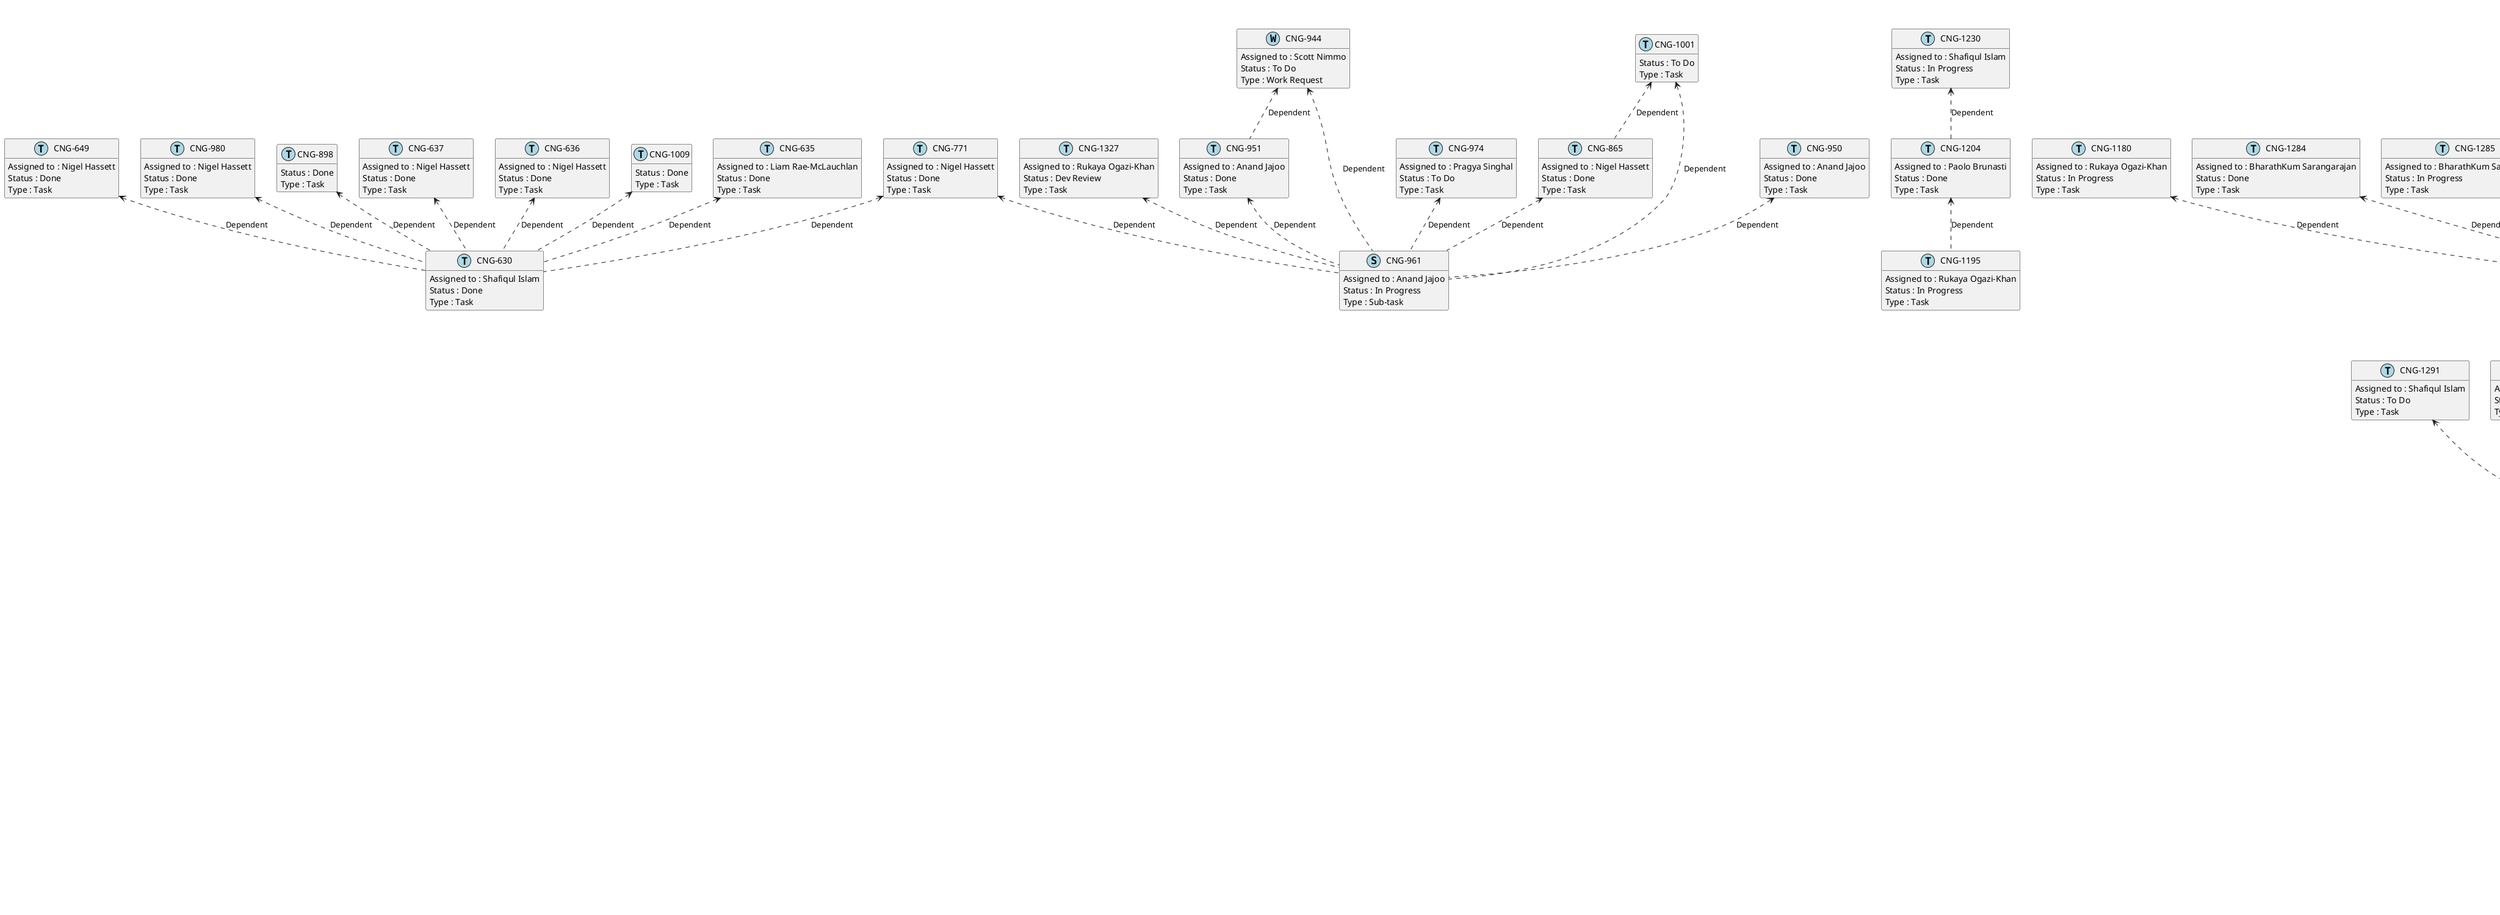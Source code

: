 @startuml
'https://plantuml.com/class-diagram

' GENERATE CLASS DIAGRAM ===========
' Generated at    : Thu Apr 18 11:50:48 CEST 2024

title Jira Tickets for Link Type Dependent
hide empty members

legend
Jira Ticket Status
----
(QA) : 2
(IN UAT) : 2
(In Review (migrated)) : 1
(Done) : 147
(To Do) : 72
(Dev Review) : 3
(In Progress) : 43
(In System Test) : 1
(Resolved (Closed)) : 2
(Design Review) : 3
----
Jira Ticket Types
----
(Task) : 220
(Work Request) : 1
(Bug) : 3
(Sub-task) : 50
(Impediment (Issue)) : 2
end legend


' Tickets =======
class "CNG-1327" << (T,lightblue) >> {
  Assigned to : Rukaya Ogazi-Khan
  Status : Dev Review
  Type : Task
}

class "CNG-1204" << (T,lightblue) >> {
  Assigned to : Paolo Brunasti
  Status : Done
  Type : Task
}

class "CNG-530" << (T,lightblue) >> {
  Assigned to : Rukaya Ogazi-Khan
  Status : To Do
  Type : Task
}

class "CNG-771" << (T,lightblue) >> {
  Assigned to : Nigel Hassett
  Status : Done
  Type : Task
}

class "CNG-1205" << (T,lightblue) >> {
  Assigned to : Sivagami S
  Status : Done
  Type : Task
}

class "CNG-1202" << (T,lightblue) >> {
  Assigned to : Sivagami S
  Status : To Do
  Type : Task
}

class "CNG-773" << (T,lightblue) >> {
  Assigned to : Merin Joseph
  Status : In Progress
  Type : Task
}

class "CNG-531" << (T,lightblue) >> {
  Assigned to : Anand Dixit
  Status : To Do
  Type : Task
}

class "CNG-533" << (T,lightblue) >> {
  Assigned to : Anand Dixit
  Status : In Progress
  Type : Task
}

class "CNG-657" << (I,orange) >> {
  Assigned to : Shafiqul Islam
  Status : Resolved (Closed)
  Type : Impediment (Issue)
}

class "CNG-535" << (T,lightblue) >> {
  Assigned to : Anand Dixit
  Status : Done
  Type : Task
}

class "CNG-898" << (T,lightblue) >> {
  Status : Done
  Type : Task
}

class "CNG-656" << (I,orange) >> {
  Assigned to : Shafiqul Islam
  Status : Resolved (Closed)
  Type : Impediment (Issue)
}

class "CNG-670" << (S,lightblue) >> {
  Assigned to : Merin Joseph
  Status : To Do
  Type : Sub-task
}

class "CNG-548" << (T,lightblue) >> {
  Assigned to : Sushant Khandelwal
  Status : In Progress
  Type : Task
}

class "CNG-1217" << (T,lightblue) >> {
  Assigned to : Rukaya Ogazi-Khan
  Status : To Do
  Type : Task
}

class "CNG-1218" << (T,lightblue) >> {
  Assigned to : Nigel Hassett
  Status : To Do
  Type : Task
}

class "CNG-785" << (T,lightblue) >> {
  Assigned to : BharathKum Sarangarajan
  Status : In Progress
  Type : Task
}

class "CNG-542" << (T,lightblue) >> {
  Assigned to : Abinaya Arumugasamy
  Status : Done
  Type : Task
}

class "CNG-786" << (T,lightblue) >> {
  Status : To Do
  Type : Task
}

class "CNG-789" << (T,lightblue) >> {
  Status : Done
  Type : Task
}

class "CNG-547" << (T,lightblue) >> {
  Assigned to : Abinaya Arumugasamy
  Status : Done
  Type : Task
}

class "CNG-667" << (S,lightblue) >> {
  Status : In Progress
  Type : Sub-task
}

class "CNG-637" << (T,lightblue) >> {
  Assigned to : Nigel Hassett
  Status : Done
  Type : Task
}

class "CNG-636" << (T,lightblue) >> {
  Assigned to : Nigel Hassett
  Status : Done
  Type : Task
}

class "CNG-757" << (S,lightblue) >> {
  Status : Done
  Type : Sub-task
}

class "CNG-1309" << (T,lightblue) >> {
  Assigned to : Shafiqul Islam
  Status : To Do
  Type : Task
}

class "CNG-638" << (T,lightblue) >> {
  Assigned to : Sushant Khandelwal
  Status : Done
  Type : Task
}

class "CNG-1307" << (T,lightblue) >> {
  Assigned to : Shafiqul Islam
  Status : Done
  Type : Task
}

class "CNG-1308" << (T,lightblue) >> {
  Assigned to : Shafiqul Islam
  Status : To Do
  Type : Task
}

class "CNG-1306" << (T,lightblue) >> {
  Assigned to : BharathKum Sarangarajan
  Status : Done
  Type : Task
}

class "CNG-750" << (S,lightblue) >> {
  Status : Done
  Type : Sub-task
}

class "CNG-1303" << (T,lightblue) >> {
  Assigned to : Rukaya Ogazi-Khan
  Status : To Do
  Type : Task
}

class "CNG-870" << (T,lightblue) >> {
  Assigned to : Rukaya Ogazi-Khan
  Status : To Do
  Type : Task
}

class "CNG-752" << (S,lightblue) >> {
  Status : Done
  Type : Sub-task
}

class "CNG-873" << (T,lightblue) >> {
  Assigned to : Paolo Brunasti
  Status : In Progress
  Type : Task
}

class "CNG-630" << (T,lightblue) >> {
  Assigned to : Shafiqul Islam
  Status : Done
  Type : Task
}

class "CNG-1302" << (T,lightblue) >> {
  Assigned to : BharathKum Sarangarajan
  Status : Done
  Type : Task
}

class "CNG-875" << (T,lightblue) >> {
  Assigned to : BharathKum Sarangarajan
  Status : Done
  Type : Task
}

class "CNG-754" << (S,lightblue) >> {
  Assigned to : Amreen Fathima
  Status : Done
  Type : Sub-task
}

class "CNG-874" << (T,lightblue) >> {
  Assigned to : Abdul Kader Nabil
  Status : In Progress
  Type : Task
}

class "CNG-998" << (T,lightblue) >> {
  Status : Done
  Type : Task
}

class "CNG-756" << (S,lightblue) >> {
  Assigned to : Sushant Khandelwal
  Status : Done
  Type : Sub-task
}

class "CNG-635" << (T,lightblue) >> {
  Assigned to : Liam Rae-McLauchlan
  Status : Done
  Type : Task
}

class "CNG-634" << (T,lightblue) >> {
  Assigned to : Nigel Hassett
  Status : Done
  Type : Task
}

class "CNG-527" << (T,lightblue) >> {
  Assigned to : Sushant Khandelwal
  Status : Done
  Type : Task
}

class "CNG-528" << (T,lightblue) >> {
  Assigned to : Sushant Khandelwal
  Status : Done
  Type : Task
}

class "CNG-649" << (T,lightblue) >> {
  Assigned to : Nigel Hassett
  Status : Done
  Type : Task
}

class "CNG-761" << (T,lightblue) >> {
  Status : Done
  Type : Task
}

class "CNG-760" << (T,lightblue) >> {
  Assigned to : Shafiqul Islam
  Status : In Progress
  Type : Task
}

class "CNG-884" << (T,lightblue) >> {
  Assigned to : Jayanth Vignesh
  Status : Done
  Type : Task
}

class "CNG-1310" << (T,lightblue) >> {
  Assigned to : Shafiqul Islam
  Status : To Do
  Type : Task
}

class "CNG-1311" << (T,lightblue) >> {
  Status : To Do
  Type : Task
}

class "CNG-643" << (T,lightblue) >> {
  Assigned to : Amreen Fathima
  Status : Done
  Type : Task
}

class "CNG-645" << (T,lightblue) >> {
  Assigned to : Jayanth Vignesh
  Status : In Progress
  Type : Task
}

class "CNG-581" << (S,lightblue) >> {
  Assigned to : Abdul Kader Nabil
  Status : Done
  Type : Sub-task
}

class "CNG-580" << (S,lightblue) >> {
  Assigned to : Nigel Hassett
  Status : Done
  Type : Sub-task
}

class "CNG-583" << (S,lightblue) >> {
  Assigned to : Merin Joseph
  Status : Done
  Type : Sub-task
}

class "CNG-1095" << (T,lightblue) >> {
  Assigned to : BharathKum Sarangarajan
  Status : Done
  Type : Task
}

class "CNG-590" << (S,lightblue) >> {
  Assigned to : Shafiqul Islam
  Status : To Do
  Type : Sub-task
}

class "CNG-1096" << (T,lightblue) >> {
  Assigned to : BharathKum Sarangarajan
  Status : Done
  Type : Task
}

class "CNG-592" << (S,lightblue) >> {
  Assigned to : Anand Dixit
  Status : To Do
  Type : Sub-task
}

class "CNG-1094" << (T,lightblue) >> {
  Assigned to : BharathKum Sarangarajan
  Status : Done
  Type : Task
}

class "CNG-909" << (T,lightblue) >> {
  Assigned to : BharathKum Sarangarajan
  Status : Done
  Type : Task
}

class "CNG-908" << (T,lightblue) >> {
  Assigned to : BharathKum Sarangarajan
  Status : In Progress
  Type : Task
}

class "CNG-903" << (T,lightblue) >> {
  Status : Done
  Type : Task
}

class "CNG-902" << (T,lightblue) >> {
  Assigned to : Rukaya Ogazi-Khan
  Status : To Do
  Type : Task
}

class "CNG-904" << (B,red) >> {
  Assigned to : Sulafa Malik
  Status : IN UAT
  Type : Bug
}

class "CNG-585" << (S,lightblue) >> {
  Assigned to : Anand Dixit
  Status : Done
  Type : Sub-task
}

class "CNG-584" << (S,lightblue) >> {
  Assigned to : Merin Joseph
  Status : Done
  Type : Sub-task
}

class "CNG-586" << (S,lightblue) >> {
  Assigned to : Anand Dixit
  Status : Done
  Type : Sub-task
}

class "CNG-589" << (S,lightblue) >> {
  Assigned to : Shafiqul Islam
  Status : In Progress
  Type : Sub-task
}

class "CNG-1099" << (T,lightblue) >> {
  Assigned to : BharathKum Sarangarajan
  Status : Done
  Type : Task
}

class "CNG-1185" << (T,lightblue) >> {
  Assigned to : Rukaya Ogazi-Khan
  Status : To Do
  Type : Task
}

class "CNG-1186" << (T,lightblue) >> {
  Assigned to : Shafiqul Islam
  Status : In Progress
  Type : Task
}

class "CNG-1184" << (T,lightblue) >> {
  Assigned to : Rukaya Ogazi-Khan
  Status : In Progress
  Type : Task
}

class "CNG-561" << (T,lightblue) >> {
  Assigned to : Abinaya Arumugasamy
  Status : Done
  Type : Task
}

class "CNG-560" << (S,lightblue) >> {
  Status : To Do
  Type : Sub-task
}

class "CNG-1180" << (T,lightblue) >> {
  Assigned to : Rukaya Ogazi-Khan
  Status : In Progress
  Type : Task
}

class "CNG-559" << (S,lightblue) >> {
  Assigned to : Sulafa Malik
  Status : To Do
  Type : Sub-task
}

class "CNG-673" << (S,lightblue) >> {
  Status : Done
  Type : Sub-task
}

class "CNG-794" << (T,lightblue) >> {
  Assigned to : Sushant Khandelwal
  Status : Done
  Type : Task
}

class "CNG-674" << (S,lightblue) >> {
  Assigned to : Amreen Fathima
  Status : Done
  Type : Sub-task
}

class "CNG-556" << (S,lightblue) >> {
  Assigned to : Shafiqul Islam
  Status : Dev Review
  Type : Sub-task
}

class "CNG-558" << (S,lightblue) >> {
  Status : To Do
  Type : Sub-task
}

class "CNG-1188" << (T,lightblue) >> {
  Assigned to : Rukaya Ogazi-Khan
  Status : Done
  Type : Task
}

class "CNG-557" << (S,lightblue) >> {
  Assigned to : Shafiqul Islam
  Status : In Progress
  Type : Sub-task
}

class "CNG-1194" << (T,lightblue) >> {
  Assigned to : Sulafa Malik
  Status : Done
  Type : Task
}

class "CNG-1195" << (T,lightblue) >> {
  Assigned to : Rukaya Ogazi-Khan
  Status : In Progress
  Type : Task
}

class "CNG-1198" << (T,lightblue) >> {
  Assigned to : Rukaya Ogazi-Khan
  Status : In Progress
  Type : Task
}

class "CNG-689" << (S,lightblue) >> {
  Status : QA
  Type : Sub-task
}

class "CNG-1284" << (T,lightblue) >> {
  Assigned to : BharathKum Sarangarajan
  Status : Done
  Type : Task
}

class "CNG-1163" << (T,lightblue) >> {
  Assigned to : Shafiqul Islam
  Status : To Do
  Type : Task
}

class "CNG-1285" << (T,lightblue) >> {
  Assigned to : BharathKum Sarangarajan
  Status : In Progress
  Type : Task
}

class "CNG-1282" << (T,lightblue) >> {
  Assigned to : Deepak Ingwale
  Status : Done
  Type : Task
}

class "CNG-1280" << (T,lightblue) >> {
  Assigned to : Rukaya Ogazi-Khan
  Status : To Do
  Type : Task
}

class "CNG-815" << (S,lightblue) >> {
  Status : To Do
  Type : Sub-task
}

class "CNG-814" << (S,lightblue) >> {
  Status : In Progress
  Type : Sub-task
}

class "CNG-817" << (T,lightblue) >> {
  Status : Done
  Type : Task
}

class "CNG-816" << (T,lightblue) >> {
  Status : Done
  Type : Task
}

class "CNG-819" << (T,lightblue) >> {
  Status : Done
  Type : Task
}

class "CNG-939" << (S,lightblue) >> {
  Status : Done
  Type : Sub-task
}

class "CNG-818" << (T,lightblue) >> {
  Assigned to : BharathKum Sarangarajan
  Status : Done
  Type : Task
}

class "CNG-930" << (T,lightblue) >> {
  Status : Done
  Type : Task
}

class "CNG-1288" << (T,lightblue) >> {
  Assigned to : Rukaya Ogazi-Khan
  Status : In Progress
  Type : Task
}

class "CNG-932" << (T,lightblue) >> {
  Status : To Do
  Type : Task
}

class "CNG-1286" << (T,lightblue) >> {
  Assigned to : Dileep
  Status : To Do
  Type : Task
}

class "CNG-1044" << (S,lightblue) >> {
  Assigned to : Sushant Khandelwal
  Status : In Progress
  Type : Sub-task
}

class "CNG-1165" << (T,lightblue) >> {
  Assigned to : Hamida Rehman
  Status : Done
  Type : Task
}

class "CNG-931" << (T,lightblue) >> {
  Status : Done
  Type : Task
}

class "CNG-1166" << (T,lightblue) >> {
  Assigned to : Hamida Rehman
  Status : Done
  Type : Task
}

class "CNG-1296" << (T,lightblue) >> {
  Assigned to : Deepak Ingwale
  Status : Done
  Type : Task
}

class "CNG-1293" << (T,lightblue) >> {
  Assigned to : Shafiqul Islam
  Status : To Do
  Type : Task
}

class "CNG-1294" << (T,lightblue) >> {
  Assigned to : Sivagami S
  Status : Done
  Type : Task
}

class "CNG-1173" << (S,lightblue) >> {
  Status : To Do
  Type : Sub-task
}

class "CNG-1291" << (T,lightblue) >> {
  Assigned to : Shafiqul Islam
  Status : To Do
  Type : Task
}

class "CNG-1292" << (T,lightblue) >> {
  Assigned to : Shafiqul Islam
  Status : To Do
  Type : Task
}

class "CNG-1290" << (T,lightblue) >> {
  Assigned to : Shafiqul Islam
  Status : To Do
  Type : Task
}

class "CNG-703" << (S,lightblue) >> {
  Assigned to : Shafiqul Islam
  Status : Done
  Type : Sub-task
}

class "CNG-824" << (T,lightblue) >> {
  Status : In Progress
  Type : Task
}

class "CNG-944" << (W,lightblue) >> {
  Assigned to : Scott Nimmo
  Status : To Do
  Type : Work Request
}

class "CNG-702" << (S,lightblue) >> {
  Assigned to : Shafiqul Islam
  Status : Done
  Type : Sub-task
}

class "CNG-823" << (T,lightblue) >> {
  Assigned to : Dhanish Kumar
  Status : Done
  Type : Task
}

class "CNG-947" << (T,lightblue) >> {
  Assigned to : BharathKum Sarangarajan
  Status : Done
  Type : Task
}

class "CNG-705" << (S,lightblue) >> {
  Assigned to : Shafiqul Islam
  Status : Done
  Type : Sub-task
}

class "CNG-826" << (T,lightblue) >> {
  Assigned to : Merin Joseph
  Status : To Do
  Type : Task
}

class "CNG-704" << (S,lightblue) >> {
  Assigned to : Shafiqul Islam
  Status : Done
  Type : Sub-task
}

class "CNG-825" << (T,lightblue) >> {
  Status : To Do
  Type : Task
}

class "CNG-949" << (T,lightblue) >> {
  Status : To Do
  Type : Task
}

class "CNG-948" << (T,lightblue) >> {
  Assigned to : Sushant Khandelwal
  Status : Done
  Type : Task
}

class "CNG-820" << (T,lightblue) >> {
  Status : Done
  Type : Task
}

class "CNG-1179" << (T,lightblue) >> {
  Assigned to : Rukaya Ogazi-Khan
  Status : To Do
  Type : Task
}

class "CNG-940" << (S,lightblue) >> {
  Status : To Do
  Type : Sub-task
}

class "CNG-943" << (T,lightblue) >> {
  Status : Done
  Type : Task
}

class "CNG-701" << (S,lightblue) >> {
  Assigned to : Shafiqul Islam
  Status : Done
  Type : Sub-task
}

class "CNG-1297" << (T,lightblue) >> {
  Assigned to : BharathKum Sarangarajan
  Status : Done
  Type : Task
}

class "CNG-822" << (T,lightblue) >> {
  Assigned to : Sankaranarayanan Kopparasukavi
  Status : Done
  Type : Task
}

class "CNG-821" << (T,lightblue) >> {
  Status : Done
  Type : Task
}

class "CNG-1262" << (T,lightblue) >> {
  Assigned to : Dileep
  Status : Done
  Type : Task
}

class "CNG-1263" << (T,lightblue) >> {
  Assigned to : Dileep
  Status : Done
  Type : Task
}

class "CNG-1260" << (T,lightblue) >> {
  Assigned to : Rukaya Ogazi-Khan
  Status : In Progress
  Type : Task
}

class "CNG-1261" << (T,lightblue) >> {
  Assigned to : Shafiqul Islam
  Status : Done
  Type : Task
}

class "CNG-919" << (T,lightblue) >> {
  Status : Done
  Type : Task
}

class "CNG-914" << (T,lightblue) >> {
  Status : Done
  Type : Task
}

class "CNG-913" << (T,lightblue) >> {
  Assigned to : Dheeraj Kumar
  Status : Done
  Type : Task
}

class "CNG-916" << (B,red) >> {
  Assigned to : Stephy Aniyan
  Status : In System Test
  Type : Bug
}

class "CNG-918" << (T,lightblue) >> {
  Status : Done
  Type : Task
}

class "CNG-596" << (S,lightblue) >> {
  Assigned to : Anand Dixit
  Status : In Progress
  Type : Sub-task
}

class "CNG-1268" << (T,lightblue) >> {
  Assigned to : BharathKum Sarangarajan
  Status : To Do
  Type : Task
}

class "CNG-1147" << (T,lightblue) >> {
  Assigned to : BharathKum Sarangarajan
  Status : Done
  Type : Task
}

class "CNG-1269" << (T,lightblue) >> {
  Assigned to : BharathKum Sarangarajan
  Status : Done
  Type : Task
}

class "CNG-597" << (T,lightblue) >> {
  Assigned to : Anand Jajoo
  Status : Done
  Type : Task
}

class "CNG-1266" << (T,lightblue) >> {
  Status : To Do
  Type : Task
}

class "CNG-1267" << (T,lightblue) >> {
  Status : To Do
  Type : Task
}

class "CNG-599" << (T,lightblue) >> {
  Assigned to : Abinaya Arumugasamy
  Status : Done
  Type : Task
}

class "CNG-910" << (T,lightblue) >> {
  Assigned to : Abinaya Arumugasamy
  Status : Done
  Type : Task
}

class "CNG-1264" << (T,lightblue) >> {
  Assigned to : BharathKum Sarangarajan
  Status : To Do
  Type : Task
}

class "CNG-1265" << (T,lightblue) >> {
  Status : To Do
  Type : Task
}

class "CNG-1144" << (T,lightblue) >> {
  Assigned to : Hamida Rehman
  Status : Done
  Type : Task
}

class "CNG-1152" << (T,lightblue) >> {
  Assigned to : Deepak Ingwale
  Status : Done
  Type : Task
}

class "CNG-1271" << (T,lightblue) >> {
  Assigned to : BharathKum Sarangarajan
  Status : To Do
  Type : Task
}

class "CNG-1150" << (T,lightblue) >> {
  Assigned to : Deepak Ingwale
  Status : Done
  Type : Task
}

class "CNG-1272" << (T,lightblue) >> {
  Assigned to : BharathKum Sarangarajan
  Status : In Progress
  Type : Task
}

class "CNG-1030" << (S,lightblue) >> {
  Assigned to : Pratik Desai
  Status : In Review (migrated)
  Type : Sub-task
}

class "CNG-1270" << (T,lightblue) >> {
  Assigned to : Shafiqul Islam
  Status : Done
  Type : Task
}

class "CNG-809" << (S,lightblue) >> {
  Status : Done
  Type : Sub-task
}

class "CNG-923" << (T,lightblue) >> {
  Assigned to : Deepak Ingwale
  Status : Done
  Type : Task
}

class "CNG-922" << (T,lightblue) >> {
  Status : Done
  Type : Task
}

class "CNG-924" << (T,lightblue) >> {
  Status : To Do
  Type : Task
}

class "CNG-806" << (T,lightblue) >> {
  Assigned to : Abinaya Arumugasamy
  Status : Done
  Type : Task
}

class "CNG-927" << (T,lightblue) >> {
  Assigned to : Deepak Ingwale
  Status : Done
  Type : Task
}

class "CNG-926" << (T,lightblue) >> {
  Status : Done
  Type : Task
}

class "CNG-805" << (T,lightblue) >> {
  Status : To Do
  Type : Task
}

class "CNG-929" << (T,lightblue) >> {
  Status : Done
  Type : Task
}

class "CNG-928" << (T,lightblue) >> {
  Status : To Do
  Type : Task
}

class "CNG-807" << (T,lightblue) >> {
  Assigned to : Amreen Fathima
  Status : In Progress
  Type : Task
}

class "CNG-1277" << (T,lightblue) >> {
  Assigned to : Deepak Ingwale
  Status : To Do
  Type : Task
}

class "CNG-1278" << (T,lightblue) >> {
  Assigned to : Deepak Ingwale
  Status : To Do
  Type : Task
}

class "CNG-920" << (T,lightblue) >> {
  Status : Done
  Type : Task
}

class "CNG-1276" << (T,lightblue) >> {
  Assigned to : Deepak Ingwale
  Status : Done
  Type : Task
}

class "CNG-1155" << (T,lightblue) >> {
  Assigned to : Rukaya Ogazi-Khan
  Status : In Progress
  Type : Task
}

class "CNG-1362" << (T,lightblue) >> {
  Status : To Do
  Type : Task
}

class "CNG-1120" << (T,lightblue) >> {
  Assigned to : BharathKum Sarangarajan
  Status : Done
  Type : Task
}

class "CNG-737" << (T,lightblue) >> {
  Status : To Do
  Type : Task
}

class "CNG-1008" << (T,lightblue) >> {
  Status : To Do
  Type : Task
}

class "CNG-1009" << (T,lightblue) >> {
  Status : Done
  Type : Task
}

class "CNG-1369" << (T,lightblue) >> {
  Assigned to : Deepak Ingwale
  Status : In Progress
  Type : Task
}

class "CNG-1249" << (T,lightblue) >> {
  Assigned to : Dileep
  Status : Done
  Type : Task
}

class "CNG-1128" << (T,lightblue) >> {
  Assigned to : BharathKum Sarangarajan
  Status : Done
  Type : Task
}

class "CNG-972" << (T,lightblue) >> {
  Assigned to : Anand Jajoo
  Status : Done
  Type : Task
}

class "CNG-730" << (S,lightblue) >> {
  Assigned to : Sulafa Malik
  Status : To Do
  Type : Sub-task
}

class "CNG-1246" << (T,lightblue) >> {
  Assigned to : Rukaya Ogazi-Khan
  Status : To Do
  Type : Task
}

class "CNG-1367" << (T,lightblue) >> {
  Assigned to : Rukaya Ogazi-Khan
  Status : To Do
  Type : Task
}

class "CNG-971" << (T,lightblue) >> {
  Assigned to : Rosy Mary
  Status : Done
  Type : Task
}

class "CNG-1247" << (T,lightblue) >> {
  Assigned to : BharathKum Sarangarajan
  Status : Done
  Type : Task
}

class "CNG-1368" << (T,lightblue) >> {
  Assigned to : Surya Prakash Bhallamudi
  Status : To Do
  Type : Task
}

class "CNG-732" << (S,lightblue) >> {
  Assigned to : Anand Dixit
  Status : In Progress
  Type : Sub-task
}

class "CNG-974" << (T,lightblue) >> {
  Assigned to : Pragya Singhal
  Status : To Do
  Type : Task
}

class "CNG-1123" << (T,lightblue) >> {
  Assigned to : Deepak Ingwale
  Status : Done
  Type : Task
}

class "CNG-1244" << (T,lightblue) >> {
  Assigned to : Rukaya Ogazi-Khan
  Status : To Do
  Type : Task
}

class "CNG-973" << (T,lightblue) >> {
  Assigned to : Jon Funnell
  Status : Done
  Type : Task
}

class "CNG-731" << (S,lightblue) >> {
  Status : To Do
  Type : Sub-task
}

class "CNG-1245" << (T,lightblue) >> {
  Assigned to : Dileep
  Status : Done
  Type : Task
}

class "CNG-1366" << (T,lightblue) >> {
  Assigned to : Deepak Ingwale
  Status : In Progress
  Type : Task
}

class "CNG-733" << (T,lightblue) >> {
  Assigned to : Shafiqul Islam
  Status : In Progress
  Type : Task
}

class "CNG-1243" << (T,lightblue) >> {
  Assigned to : Shafiqul Islam
  Status : Done
  Type : Task
}

class "CNG-1001" << (T,lightblue) >> {
  Status : To Do
  Type : Task
}

class "CNG-1122" << (T,lightblue) >> {
  Assigned to : BharathKum Sarangarajan
  Status : Done
  Type : Task
}

class "CNG-1251" << (T,lightblue) >> {
  Assigned to : Rukaya Ogazi-Khan
  Status : To Do
  Type : Task
}

class "CNG-1372" << (T,lightblue) >> {
  Assigned to : Narayana Golla
  Status : In Progress
  Type : Task
}

class "CNG-1370" << (T,lightblue) >> {
  Assigned to : Deepak Ingwale
  Status : Design Review
  Type : Task
}

class "CNG-1250" << (T,lightblue) >> {
  Assigned to : Rukaya Ogazi-Khan
  Status : To Do
  Type : Task
}

class "CNG-1371" << (T,lightblue) >> {
  Assigned to : Deepak Ingwale
  Status : To Do
  Type : Task
}

class "CNG-868" << (T,lightblue) >> {
  Assigned to : Shafiqul Islam
  Status : Done
  Type : Task
}

class "CNG-749" << (S,lightblue) >> {
  Status : Done
  Type : Sub-task
}

class "CNG-869" << (T,lightblue) >> {
  Assigned to : BharathKum Sarangarajan
  Status : Done
  Type : Task
}

class "CNG-508" << (T,lightblue) >> {
  Assigned to : Rukaya Ogazi-Khan
  Status : To Do
  Type : Task
}

class "CNG-1259" << (T,lightblue) >> {
  Assigned to : Dileep
  Status : Done
  Type : Task
}

class "CNG-980" << (T,lightblue) >> {
  Assigned to : Nigel Hassett
  Status : Done
  Type : Task
}

class "CNG-1018" << (T,lightblue) >> {
  Status : Done
  Type : Task
}

class "CNG-1257" << (T,lightblue) >> {
  Assigned to : Dileep
  Status : Done
  Type : Task
}

class "CNG-620" << (T,lightblue) >> {
  Assigned to : Sushant Khandelwal
  Status : Design Review
  Type : Task
}

class "CNG-1258" << (T,lightblue) >> {
  Assigned to : Dileep
  Status : Done
  Type : Task
}

class "CNG-1255" << (T,lightblue) >> {
  Assigned to : Rukaya Ogazi-Khan
  Status : Done
  Type : Task
}

class "CNG-742" << (T,lightblue) >> {
  Status : To Do
  Type : Task
}

class "CNG-1256" << (T,lightblue) >> {
  Assigned to : Rukaya Ogazi-Khan
  Status : In Progress
  Type : Task
}

class "CNG-1014" << (T,lightblue) >> {
  Assigned to : BharathKum Sarangarajan
  Status : Done
  Type : Task
}

class "CNG-1377" << (T,lightblue) >> {
  Status : To Do
  Type : Task
}

class "CNG-1253" << (T,lightblue) >> {
  Status : In Progress
  Type : Task
}

class "CNG-624" << (T,lightblue) >> {
  Assigned to : Anand Dixit
  Status : To Do
  Type : Task
}

class "CNG-1374" << (T,lightblue) >> {
  Assigned to : Rukaya Ogazi-Khan
  Status : To Do
  Type : Task
}

class "CNG-1254" << (T,lightblue) >> {
  Assigned to : Dileep
  Status : In Progress
  Type : Task
}

class "CNG-865" << (T,lightblue) >> {
  Assigned to : Nigel Hassett
  Status : Done
  Type : Task
}

class "CNG-956" << (T,lightblue) >> {
  Status : Done
  Type : Task
}

class "CNG-955" << (T,lightblue) >> {
  Status : Done
  Type : Task
}

class "CNG-716" << (T,lightblue) >> {
  Assigned to : Shafiqul Islam
  Status : Done
  Type : Task
}

class "CNG-958" << (T,lightblue) >> {
  Status : Done
  Type : Task
}

class "CNG-837" << (T,lightblue) >> {
  Assigned to : Sushant Khandelwal
  Status : Done
  Type : Task
}

class "CNG-957" << (T,lightblue) >> {
  Status : Done
  Type : Task
}

class "CNG-717" << (S,lightblue) >> {
  Assigned to : Shafiqul Islam
  Status : Done
  Type : Sub-task
}

class "CNG-959" << (T,lightblue) >> {
  Status : Done
  Type : Task
}

class "CNG-1107" << (T,lightblue) >> {
  Assigned to : Paolo Brunasti
  Status : Design Review
  Type : Task
}

class "CNG-1105" << (T,lightblue) >> {
  Assigned to : BharathKum Sarangarajan
  Status : Done
  Type : Task
}

class "CNG-1106" << (T,lightblue) >> {
  Assigned to : BharathKum Sarangarajan
  Status : Done
  Type : Task
}

class "CNG-950" << (T,lightblue) >> {
  Assigned to : Anand Jajoo
  Status : Done
  Type : Task
}

class "CNG-1224" << (T,lightblue) >> {
  Status : To Do
  Type : Task
}

class "CNG-1103" << (T,lightblue) >> {
  Assigned to : BharathKum Sarangarajan
  Status : Done
  Type : Task
}

class "CNG-1104" << (T,lightblue) >> {
  Assigned to : BharathKum Sarangarajan
  Status : Done
  Type : Task
}

class "CNG-952" << (T,lightblue) >> {
  Status : To Do
  Type : Task
}

class "CNG-951" << (T,lightblue) >> {
  Assigned to : Anand Jajoo
  Status : Done
  Type : Task
}

class "CNG-1102" << (T,lightblue) >> {
  Assigned to : BharathKum Sarangarajan
  Status : Done
  Type : Task
}

class "CNG-1221" << (T,lightblue) >> {
  Assigned to : Deepak Ingwale
  Status : Done
  Type : Task
}

class "CNG-1100" << (T,lightblue) >> {
  Assigned to : BharathKum Sarangarajan
  Status : Done
  Type : Task
}

class "CNG-1230" << (T,lightblue) >> {
  Assigned to : Shafiqul Islam
  Status : In Progress
  Type : Task
}

class "CNG-967" << (T,lightblue) >> {
  Status : Done
  Type : Task
}

class "CNG-725" << (S,lightblue) >> {
  Assigned to : Merin Joseph
  Status : In Progress
  Type : Sub-task
}

class "CNG-604" << (T,lightblue) >> {
  Assigned to : Anand Dixit
  Status : Dev Review
  Type : Task
}

class "CNG-724" << (S,lightblue) >> {
  Status : In Progress
  Type : Sub-task
}

class "CNG-727" << (S,lightblue) >> {
  Status : In Progress
  Type : Sub-task
}

class "CNG-606" << (B,red) >> {
  Assigned to : Sulafa Malik
  Status : IN UAT
  Type : Bug
}

class "CNG-726" << (S,lightblue) >> {
  Assigned to : Abinaya Arumugasamy
  Status : To Do
  Type : Sub-task
}

class "CNG-968" << (T,lightblue) >> {
  Status : Done
  Type : Task
}

class "CNG-729" << (S,lightblue) >> {
  Status : QA
  Type : Sub-task
}

class "CNG-728" << (S,lightblue) >> {
  Status : To Do
  Type : Sub-task
}

class "CNG-1237" << (T,lightblue) >> {
  Assigned to : Rukaya Ogazi-Khan
  Status : In Progress
  Type : Task
}

class "CNG-1117" << (T,lightblue) >> {
  Assigned to : Rukaya Ogazi-Khan
  Status : Done
  Type : Task
}

class "CNG-961" << (S,lightblue) >> {
  Assigned to : Anand Jajoo
  Status : In Progress
  Type : Sub-task
}

class "CNG-960" << (T,lightblue) >> {
  Status : Done
  Type : Task
}

class "CNG-600" << (T,lightblue) >> {
  Assigned to : Sushant Khandelwal
  Status : Done
  Type : Task
}

class "CNG-1233" << (T,lightblue) >> {
  Assigned to : Shafiqul Islam
  Status : In Progress
  Type : Task
}

class "CNG-842" << (T,lightblue) >> {
  Assigned to : Dheeraj Kumar
  Status : Done
  Type : Task
}

class "CNG-1234" << (T,lightblue) >> {
  Assigned to : Nigel Hassett
  Status : To Do
  Type : Task
}

class "CNG-723" << (T,lightblue) >> {
  Status : To Do
  Type : Task
}

class "CNG-965" << (T,lightblue) >> {
  Status : Done
  Type : Task
}

class "CNG-1231" << (T,lightblue) >> {
  Assigned to : BharathKum Sarangarajan
  Status : In Progress
  Type : Task
}

class "CNG-1232" << (T,lightblue) >> {
  Assigned to : Deepak Ingwale
  Status : Done
  Type : Task
}



' Links =======
"CNG-1204" <.. "CNG-1195" : Dependent
"CNG-530" <.. "CNG-1237" : Dependent
"CNG-771" <.. "CNG-630" : Dependent
"CNG-771" <.. "CNG-961" : Dependent
"CNG-1202" <.. "CNG-1188" : Dependent
"CNG-773" <.. "CNG-717" : Dependent
"CNG-773" <.. "CNG-716" : Dependent
"CNG-533" <.. "CNG-732" : Dependent
"CNG-535" <.. "CNG-542" : Dependent
"CNG-535" <.. "CNG-806" : Dependent
"CNG-535" <.. "CNG-556" : Dependent
"CNG-1217" <.. "CNG-1179" : Dependent
"CNG-1217" <.. "CNG-733" : Dependent
"CNG-1218" <.. "CNG-733" : Dependent
"CNG-785" <.. "CNG-814" : Dependent
"CNG-542" <.. "CNG-556" : Dependent
"CNG-786" <.. "CNG-815" : Dependent
"CNG-789" <.. "CNG-583" : Dependent
"CNG-750" <.. "CNG-556" : Dependent
"CNG-998" <.. "CNG-556" : Dependent
"CNG-756" <.. "CNG-548" : Dependent
"CNG-527" <.. "CNG-673" : Dependent
"CNG-527" <.. "CNG-533" : Dependent
"CNG-528" <.. "CNG-674" : Dependent
"CNG-528" <.. "CNG-533" : Dependent
"CNG-761" <.. "CNG-548" : Dependent
"CNG-761" <.. "CNG-547" : Dependent
"CNG-760" <.. "CNG-1008" : Dependent
"CNG-581" <.. "CNG-596" : Dependent
"CNG-580" <.. "CNG-600" : Dependent
"CNG-584" <.. "CNG-884" : Dependent
"CNG-561" <.. "CNG-558" : Dependent
"CNG-559" <.. "CNG-560" : Dependent
"CNG-794" <.. "CNG-583" : Dependent
"CNG-556" <.. "CNG-557" : Dependent
"CNG-557" <.. "CNG-558" : Dependent
"CNG-939" <.. "CNG-586" : Dependent
"CNG-930" <.. "CNG-583" : Dependent
"CNG-932" <.. "CNG-809" : Dependent
"CNG-703" <.. "CNG-558" : Dependent
"CNG-703" <.. "CNG-585" : Dependent
"CNG-944" <.. "CNG-961" : Dependent
"CNG-944" <.. "CNG-951" : Dependent
"CNG-702" <.. "CNG-558" : Dependent
"CNG-702" <.. "CNG-585" : Dependent
"CNG-947" <.. "CNG-556" : Dependent
"CNG-947" <.. "CNG-948" : Dependent
"CNG-705" <.. "CNG-558" : Dependent
"CNG-705" <.. "CNG-585" : Dependent
"CNG-704" <.. "CNG-558" : Dependent
"CNG-704" <.. "CNG-585" : Dependent
"CNG-949" <.. "CNG-558" : Dependent
"CNG-948" <.. "CNG-949" : Dependent
"CNG-940" <.. "CNG-592" : Dependent
"CNG-943" <.. "CNG-583" : Dependent
"CNG-943" <.. "CNG-967" : Dependent
"CNG-701" <.. "CNG-558" : Dependent
"CNG-701" <.. "CNG-585" : Dependent
"CNG-919" <.. "CNG-920" : Dependent
"CNG-914" <.. "CNG-556" : Dependent
"CNG-913" <.. "CNG-930" : Dependent
"CNG-913" <.. "CNG-929" : Dependent
"CNG-913" <.. "CNG-931" : Dependent
"CNG-913" <.. "CNG-932" : Dependent
"CNG-913" <.. "CNG-952" : Dependent
"CNG-916" <.. "CNG-557" : Dependent
"CNG-918" <.. "CNG-556" : Dependent
"CNG-918" <.. "CNG-919" : Dependent
"CNG-910" <.. "CNG-583" : Dependent
"CNG-923" <.. "CNG-557" : Dependent
"CNG-923" <.. "CNG-924" : Dependent
"CNG-922" <.. "CNG-556" : Dependent
"CNG-922" <.. "CNG-923" : Dependent
"CNG-924" <.. "CNG-558" : Dependent
"CNG-927" <.. "CNG-928" : Dependent
"CNG-926" <.. "CNG-556" : Dependent
"CNG-926" <.. "CNG-927" : Dependent
"CNG-929" <.. "CNG-556" : Dependent
"CNG-928" <.. "CNG-558" : Dependent
"CNG-920" <.. "CNG-558" : Dependent
"CNG-737" <.. "CNG-723" : Dependent
"CNG-972" <.. "CNG-971" : Dependent
"CNG-730" <.. "CNG-760" : Dependent
"CNG-974" <.. "CNG-961" : Dependent
"CNG-973" <.. "CNG-971" : Dependent
"CNG-731" <.. "CNG-760" : Dependent
"CNG-749" <.. "CNG-556" : Dependent
"CNG-508" <.. "CNG-726" : Dependent
"CNG-980" <.. "CNG-630" : Dependent
"CNG-742" <.. "CNG-749" : Dependent
"CNG-742" <.. "CNG-750" : Dependent
"CNG-956" <.. "CNG-584" : Dependent
"CNG-956" <.. "CNG-957" : Dependent
"CNG-955" <.. "CNG-583" : Dependent
"CNG-955" <.. "CNG-956" : Dependent
"CNG-958" <.. "CNG-959" : Dependent
"CNG-957" <.. "CNG-585" : Dependent
"CNG-959" <.. "CNG-960" : Dependent
"CNG-950" <.. "CNG-961" : Dependent
"CNG-952" <.. "CNG-724" : Dependent
"CNG-951" <.. "CNG-961" : Dependent
"CNG-967" <.. "CNG-584" : Dependent
"CNG-967" <.. "CNG-968" : Dependent
"CNG-725" <.. "CNG-727" : Dependent
"CNG-727" <.. "CNG-760" : Dependent
"CNG-968" <.. "CNG-585" : Dependent
"CNG-726" <.. "CNG-728" : Dependent
"CNG-729" <.. "CNG-760" : Dependent
"CNG-728" <.. "CNG-760" : Dependent
"CNG-965" <.. "CNG-583" : Dependent
"CNG-965" <.. "CNG-967" : Dependent
"CNG-1095" <.. "CNG-556" : Dependent
"CNG-1095" <.. "CNG-870" : Dependent
"CNG-1096" <.. "CNG-556" : Dependent
"CNG-1094" <.. "CNG-556" : Dependent
"CNG-1099" <.. "CNG-556" : Dependent
"CNG-1284" <.. "CNG-1290" : Dependent
"CNG-1285" <.. "CNG-1290" : Dependent
"CNG-1282" <.. "CNG-557" : Dependent
"CNG-1280" <.. "CNG-733" : Dependent
"CNG-1288" <.. "CNG-733" : Dependent
"CNG-1286" <.. "CNG-1254" : Dependent
"CNG-1044" <.. "CNG-557" : Dependent
"CNG-1296" <.. "CNG-1237" : Dependent
"CNG-1296" <.. "CNG-557" : Dependent
"CNG-1293" <.. "CNG-1233" : Dependent
"CNG-1294" <.. "CNG-1205" : Dependent
"CNG-1291" <.. "CNG-1233" : Dependent
"CNG-1292" <.. "CNG-1233" : Dependent
"CNG-1290" <.. "CNG-1233" : Dependent
"CNG-1297" <.. "CNG-557" : Dependent
"CNG-1262" <.. "CNG-1254" : Dependent
"CNG-1263" <.. "CNG-1254" : Dependent
"CNG-1263" <.. "CNG-1264" : Dependent
"CNG-1260" <.. "CNG-1254" : Dependent
"CNG-1261" <.. "CNG-1254" : Dependent
"CNG-1268" <.. "CNG-1237" : Dependent
"CNG-1269" <.. "CNG-1205" : Dependent
"CNG-597" <.. "CNG-557" : Dependent
"CNG-597" <.. "CNG-823" : Dependent
"CNG-1266" <.. "CNG-1253" : Dependent
"CNG-1267" <.. "CNG-1253" : Dependent
"CNG-1264" <.. "CNG-1254" : Dependent
"CNG-1265" <.. "CNG-1253" : Dependent
"CNG-1271" <.. "CNG-1205" : Dependent
"CNG-1272" <.. "CNG-1205" : Dependent
"CNG-1030" <.. "CNG-1123" : Dependent
"CNG-1270" <.. "CNG-1205" : Dependent
"CNG-1277" <.. "CNG-557" : Dependent
"CNG-1278" <.. "CNG-557" : Dependent
"CNG-1276" <.. "CNG-557" : Dependent
"CNG-1009" <.. "CNG-630" : Dependent
"CNG-1249" <.. "CNG-1245" : Dependent
"CNG-1246" <.. "CNG-1237" : Dependent
"CNG-1247" <.. "CNG-557" : Dependent
"CNG-1244" <.. "CNG-1237" : Dependent
"CNG-1245" <.. "CNG-1237" : Dependent
"CNG-1243" <.. "CNG-1261" : Dependent
"CNG-1001" <.. "CNG-865" : Dependent
"CNG-1001" <.. "CNG-961" : Dependent
"CNG-1251" <.. "CNG-1303" : Dependent
"CNG-1250" <.. "CNG-1237" : Dependent
"CNG-1259" <.. "CNG-1254" : Dependent
"CNG-1018" <.. "CNG-584" : Dependent
"CNG-1018" <.. "CNG-585" : Dependent
"CNG-1257" <.. "CNG-1254" : Dependent
"CNG-1258" <.. "CNG-1254" : Dependent
"CNG-1255" <.. "CNG-1254" : Dependent
"CNG-1256" <.. "CNG-1254" : Dependent
"CNG-1014" <.. "CNG-556" : Dependent
"CNG-1253" <.. "CNG-733" : Dependent
"CNG-1254" <.. "CNG-1253" : Dependent
"CNG-1254" <.. "CNG-1271" : Dependent
"CNG-1224" <.. "CNG-1155" : Dependent
"CNG-1224" <.. "CNG-1290" : Dependent
"CNG-1221" <.. "CNG-815" : Dependent
"CNG-1230" <.. "CNG-1204" : Dependent
"CNG-1237" <.. "CNG-733" : Dependent
"CNG-1233" <.. "CNG-733" : Dependent
"CNG-1234" <.. "CNG-1233" : Dependent
"CNG-1231" <.. "CNG-1290" : Dependent
"CNG-1232" <.. "CNG-1237" : Dependent
"CNG-1327" <.. "CNG-961" : Dependent
"CNG-657" <.. "CNG-727" : Dependent
"CNG-657" <.. "CNG-729" : Dependent
"CNG-657" <.. "CNG-728" : Dependent
"CNG-898" <.. "CNG-630" : Dependent
"CNG-656" <.. "CNG-730" : Dependent
"CNG-670" <.. "CNG-533" : Dependent
"CNG-637" <.. "CNG-630" : Dependent
"CNG-636" <.. "CNG-630" : Dependent
"CNG-1309" <.. "CNG-1163" : Dependent
"CNG-638" <.. "CNG-583" : Dependent
"CNG-1307" <.. "CNG-1163" : Dependent
"CNG-1308" <.. "CNG-1163" : Dependent
"CNG-1306" <.. "CNG-557" : Dependent
"CNG-1303" <.. "CNG-733" : Dependent
"CNG-1302" <.. "CNG-557" : Dependent
"CNG-875" <.. "CNG-556" : Dependent
"CNG-874" <.. "CNG-926" : Dependent
"CNG-635" <.. "CNG-630" : Dependent
"CNG-634" <.. "CNG-533" : Dependent
"CNG-649" <.. "CNG-630" : Dependent
"CNG-1310" <.. "CNG-1163" : Dependent
"CNG-1311" <.. "CNG-733" : Dependent
"CNG-643" <.. "CNG-558" : Dependent
"CNG-645" <.. "CNG-818" : Dependent
"CNG-674" <.. "CNG-533" : Dependent
"CNG-689" <.. "CNG-533" : Dependent
"CNG-817" <.. "CNG-556" : Dependent
"CNG-816" <.. "CNG-556" : Dependent
"CNG-819" <.. "CNG-556" : Dependent
"CNG-818" <.. "CNG-556" : Dependent
"CNG-818" <.. "CNG-822" : Dependent
"CNG-824" <.. "CNG-558" : Dependent
"CNG-823" <.. "CNG-558" : Dependent
"CNG-826" <.. "CNG-667" : Dependent
"CNG-825" <.. "CNG-558" : Dependent
"CNG-820" <.. "CNG-556" : Dependent
"CNG-821" <.. "CNG-807" : Dependent
"CNG-806" <.. "CNG-824" : Dependent
"CNG-805" <.. "CNG-752" : Dependent
"CNG-807" <.. "CNG-558" : Dependent
"CNG-868" <.. "CNG-922" : Dependent
"CNG-869" <.. "CNG-870" : Dependent
"CNG-869" <.. "CNG-556" : Dependent
"CNG-620" <.. "CNG-604" : Dependent
"CNG-624" <.. "CNG-531" : Dependent
"CNG-865" <.. "CNG-961" : Dependent
"CNG-837" <.. "CNG-583" : Dependent
"CNG-837" <.. "CNG-794" : Dependent
"CNG-837" <.. "CNG-638" : Dependent
"CNG-837" <.. "CNG-943" : Dependent
"CNG-604" <.. "CNG-754" : Dependent
"CNG-604" <.. "CNG-756" : Dependent
"CNG-604" <.. "CNG-757" : Dependent
"CNG-606" <.. "CNG-599" : Dependent
"CNG-842" <.. "CNG-556" : Dependent
"CNG-842" <.. "CNG-903" : Dependent
"CNG-909" <.. "CNG-556" : Dependent
"CNG-908" <.. "CNG-902" : Dependent
"CNG-908" <.. "CNG-556" : Dependent
"CNG-904" <.. "CNG-557" : Dependent
"CNG-904" <.. "CNG-559" : Dependent
"CNG-1185" <.. "CNG-733" : Dependent
"CNG-1185" <.. "CNG-1173" : Dependent
"CNG-1186" <.. "CNG-1173" : Dependent
"CNG-1184" <.. "CNG-1290" : Dependent
"CNG-1180" <.. "CNG-1290" : Dependent
"CNG-1194" <.. "CNG-558" : Dependent
"CNG-1163" <.. "CNG-733" : Dependent
"CNG-1165" <.. "CNG-556" : Dependent
"CNG-1166" <.. "CNG-556" : Dependent
"CNG-1147" <.. "CNG-556" : Dependent
"CNG-1144" <.. "CNG-556" : Dependent
"CNG-1152" <.. "CNG-557" : Dependent
"CNG-1150" <.. "CNG-557" : Dependent
"CNG-1155" <.. "CNG-1163" : Dependent
"CNG-1155" <.. "CNG-1198" : Dependent
"CNG-1155" <.. "CNG-1233" : Dependent
"CNG-1155" <.. "CNG-1234" : Dependent
"CNG-1362" <.. "CNG-590" : Dependent
"CNG-1120" <.. "CNG-530" : Dependent
"CNG-1369" <.. "CNG-590" : Dependent
"CNG-1128" <.. "CNG-556" : Dependent
"CNG-1128" <.. "CNG-870" : Dependent
"CNG-1367" <.. "CNG-589" : Dependent
"CNG-1368" <.. "CNG-590" : Dependent
"CNG-1123" <.. "CNG-557" : Dependent
"CNG-1366" <.. "CNG-589" : Dependent
"CNG-1122" <.. "CNG-557" : Dependent
"CNG-1122" <.. "CNG-1123" : Dependent
"CNG-1372" <.. "CNG-589" : Dependent
"CNG-1370" <.. "CNG-590" : Dependent
"CNG-1371" <.. "CNG-590" : Dependent
"CNG-1377" <.. "CNG-1173" : Dependent
"CNG-1374" <.. "CNG-589" : Dependent
"CNG-1107" <.. "CNG-556" : Dependent
"CNG-1105" <.. "CNG-1106" : Dependent
"CNG-1105" <.. "CNG-556" : Dependent
"CNG-1106" <.. "CNG-1107" : Dependent
"CNG-1106" <.. "CNG-556" : Dependent
"CNG-1103" <.. "CNG-556" : Dependent
"CNG-1104" <.. "CNG-556" : Dependent
"CNG-1102" <.. "CNG-556" : Dependent
"CNG-1100" <.. "CNG-556" : Dependent
"CNG-1117" <.. "CNG-557" : Dependent
"CNG-1117" <.. "CNG-1246" : Dependent
"CNG-1117" <.. "CNG-530" : Dependent
"CNG-1117" <.. "CNG-873" : Dependent


@enduml
